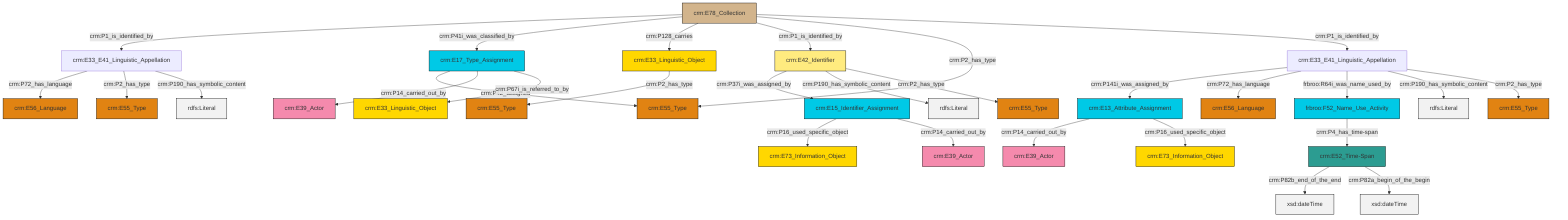 graph TD
classDef Literal fill:#f2f2f2,stroke:#000000;
classDef CRM_Entity fill:#FFFFFF,stroke:#000000;
classDef Temporal_Entity fill:#00C9E6, stroke:#000000;
classDef Type fill:#E18312, stroke:#000000;
classDef Time-Span fill:#2C9C91, stroke:#000000;
classDef Appellation fill:#FFEB7F, stroke:#000000;
classDef Place fill:#008836, stroke:#000000;
classDef Persistent_Item fill:#B266B2, stroke:#000000;
classDef Conceptual_Object fill:#FFD700, stroke:#000000;
classDef Physical_Thing fill:#D2B48C, stroke:#000000;
classDef Actor fill:#f58aad, stroke:#000000;
classDef PC_Classes fill:#4ce600, stroke:#000000;
classDef Multi fill:#cccccc,stroke:#000000;

6["crm:E33_E41_Linguistic_Appellation"]:::Default -->|crm:P72_has_language| 7["crm:E56_Language"]:::Type
6["crm:E33_E41_Linguistic_Appellation"]:::Default -->|crm:P2_has_type| 8["crm:E55_Type"]:::Type
4["crm:E15_Identifier_Assignment"]:::Temporal_Entity -->|crm:P16_used_specific_object| 2["crm:E73_Information_Object"]:::Conceptual_Object
0["crm:E52_Time-Span"]:::Time-Span -->|crm:P82b_end_of_the_end| 9[xsd:dateTime]:::Literal
16["frbroo:F52_Name_Use_Activity"]:::Temporal_Entity -->|crm:P4_has_time-span| 0["crm:E52_Time-Span"]:::Time-Span
19["crm:E33_E41_Linguistic_Appellation"]:::Default -->|crm:P141i_was_assigned_by| 14["crm:E13_Attribute_Assignment"]:::Temporal_Entity
19["crm:E33_E41_Linguistic_Appellation"]:::Default -->|crm:P72_has_language| 20["crm:E56_Language"]:::Type
21["crm:E78_Collection"]:::Physical_Thing -->|crm:P1_is_identified_by| 6["crm:E33_E41_Linguistic_Appellation"]:::Default
14["crm:E13_Attribute_Assignment"]:::Temporal_Entity -->|crm:P14_carried_out_by| 26["crm:E39_Actor"]:::Actor
12["crm:E42_Identifier"]:::Appellation -->|crm:P37i_was_assigned_by| 4["crm:E15_Identifier_Assignment"]:::Temporal_Entity
12["crm:E42_Identifier"]:::Appellation -->|crm:P190_has_symbolic_content| 27[rdfs:Literal]:::Literal
12["crm:E42_Identifier"]:::Appellation -->|crm:P2_has_type| 10["crm:E55_Type"]:::Type
14["crm:E13_Attribute_Assignment"]:::Temporal_Entity -->|crm:P16_used_specific_object| 30["crm:E73_Information_Object"]:::Conceptual_Object
32["crm:E17_Type_Assignment"]:::Temporal_Entity -->|crm:P42_assigned| 33["crm:E55_Type"]:::Type
19["crm:E33_E41_Linguistic_Appellation"]:::Default -->|frbroo:R64i_was_name_used_by| 16["frbroo:F52_Name_Use_Activity"]:::Temporal_Entity
21["crm:E78_Collection"]:::Physical_Thing -->|crm:P41i_was_classified_by| 32["crm:E17_Type_Assignment"]:::Temporal_Entity
0["crm:E52_Time-Span"]:::Time-Span -->|crm:P82a_begin_of_the_begin| 35[xsd:dateTime]:::Literal
21["crm:E78_Collection"]:::Physical_Thing -->|crm:P128_carries| 36["crm:E33_Linguistic_Object"]:::Conceptual_Object
6["crm:E33_E41_Linguistic_Appellation"]:::Default -->|crm:P190_has_symbolic_content| 37[rdfs:Literal]:::Literal
32["crm:E17_Type_Assignment"]:::Temporal_Entity -->|crm:P14_carried_out_by| 28["crm:E39_Actor"]:::Actor
19["crm:E33_E41_Linguistic_Appellation"]:::Default -->|crm:P190_has_symbolic_content| 39[rdfs:Literal]:::Literal
21["crm:E78_Collection"]:::Physical_Thing -->|crm:P1_is_identified_by| 12["crm:E42_Identifier"]:::Appellation
32["crm:E17_Type_Assignment"]:::Temporal_Entity -->|crm:P67i_is_referred_to_by| 17["crm:E33_Linguistic_Object"]:::Conceptual_Object
4["crm:E15_Identifier_Assignment"]:::Temporal_Entity -->|crm:P14_carried_out_by| 22["crm:E39_Actor"]:::Actor
21["crm:E78_Collection"]:::Physical_Thing -->|crm:P2_has_type| 33["crm:E55_Type"]:::Type
36["crm:E33_Linguistic_Object"]:::Conceptual_Object -->|crm:P2_has_type| 49["crm:E55_Type"]:::Type
21["crm:E78_Collection"]:::Physical_Thing -->|crm:P1_is_identified_by| 19["crm:E33_E41_Linguistic_Appellation"]:::Default
19["crm:E33_E41_Linguistic_Appellation"]:::Default -->|crm:P2_has_type| 47["crm:E55_Type"]:::Type
